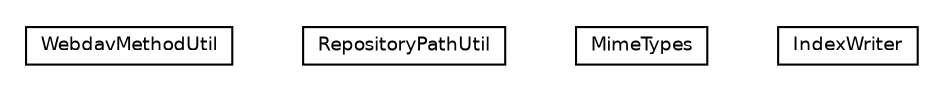 #!/usr/local/bin/dot
#
# Class diagram 
# Generated by UmlGraph version 4.6 (http://www.spinellis.gr/sw/umlgraph)
#

digraph G {
	edge [fontname="Helvetica",fontsize=10,labelfontname="Helvetica",labelfontsize=10];
	node [fontname="Helvetica",fontsize=10,shape=plaintext];
	// org.apache.maven.archiva.webdav.util.WebdavMethodUtil
	c22541 [label=<<table border="0" cellborder="1" cellspacing="0" cellpadding="2" port="p" href="./WebdavMethodUtil.html">
		<tr><td><table border="0" cellspacing="0" cellpadding="1">
			<tr><td> WebdavMethodUtil </td></tr>
		</table></td></tr>
		</table>>, fontname="Helvetica", fontcolor="black", fontsize=9.0];
	// org.apache.maven.archiva.webdav.util.RepositoryPathUtil
	c22542 [label=<<table border="0" cellborder="1" cellspacing="0" cellpadding="2" port="p" href="./RepositoryPathUtil.html">
		<tr><td><table border="0" cellspacing="0" cellpadding="1">
			<tr><td> RepositoryPathUtil </td></tr>
		</table></td></tr>
		</table>>, fontname="Helvetica", fontcolor="black", fontsize=9.0];
	// org.apache.maven.archiva.webdav.util.MimeTypes
	c22543 [label=<<table border="0" cellborder="1" cellspacing="0" cellpadding="2" port="p" href="./MimeTypes.html">
		<tr><td><table border="0" cellspacing="0" cellpadding="1">
			<tr><td> MimeTypes </td></tr>
		</table></td></tr>
		</table>>, fontname="Helvetica", fontcolor="black", fontsize=9.0];
	// org.apache.maven.archiva.webdav.util.IndexWriter
	c22544 [label=<<table border="0" cellborder="1" cellspacing="0" cellpadding="2" port="p" href="./IndexWriter.html">
		<tr><td><table border="0" cellspacing="0" cellpadding="1">
			<tr><td> IndexWriter </td></tr>
		</table></td></tr>
		</table>>, fontname="Helvetica", fontcolor="black", fontsize=9.0];
}


